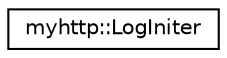 digraph "Graphical Class Hierarchy"
{
 // LATEX_PDF_SIZE
  edge [fontname="Helvetica",fontsize="10",labelfontname="Helvetica",labelfontsize="10"];
  node [fontname="Helvetica",fontsize="10",shape=record];
  rankdir="LR";
  Node0 [label="myhttp::LogIniter",height=0.2,width=0.4,color="black", fillcolor="white", style="filled",URL="$structmyhttp_1_1LogIniter.html",tooltip=" "];
}
